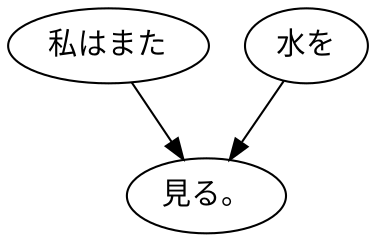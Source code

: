 digraph graph1123 {
	node0 [label="私はまた"];
	node1 [label="水を"];
	node2 [label="見る。"];
	node0 -> node2;
	node1 -> node2;
}
